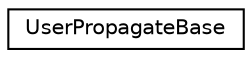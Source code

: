 digraph "Graphical Class Hierarchy"
{
 // LATEX_PDF_SIZE
  edge [fontname="Helvetica",fontsize="10",labelfontname="Helvetica",labelfontsize="10"];
  node [fontname="Helvetica",fontsize="10",shape=record];
  rankdir="LR";
  Node0 [label="UserPropagateBase",height=0.2,width=0.4,color="black", fillcolor="white", style="filled",URL="$classz3py_1_1_user_propagate_base.html",tooltip=" "];
}
